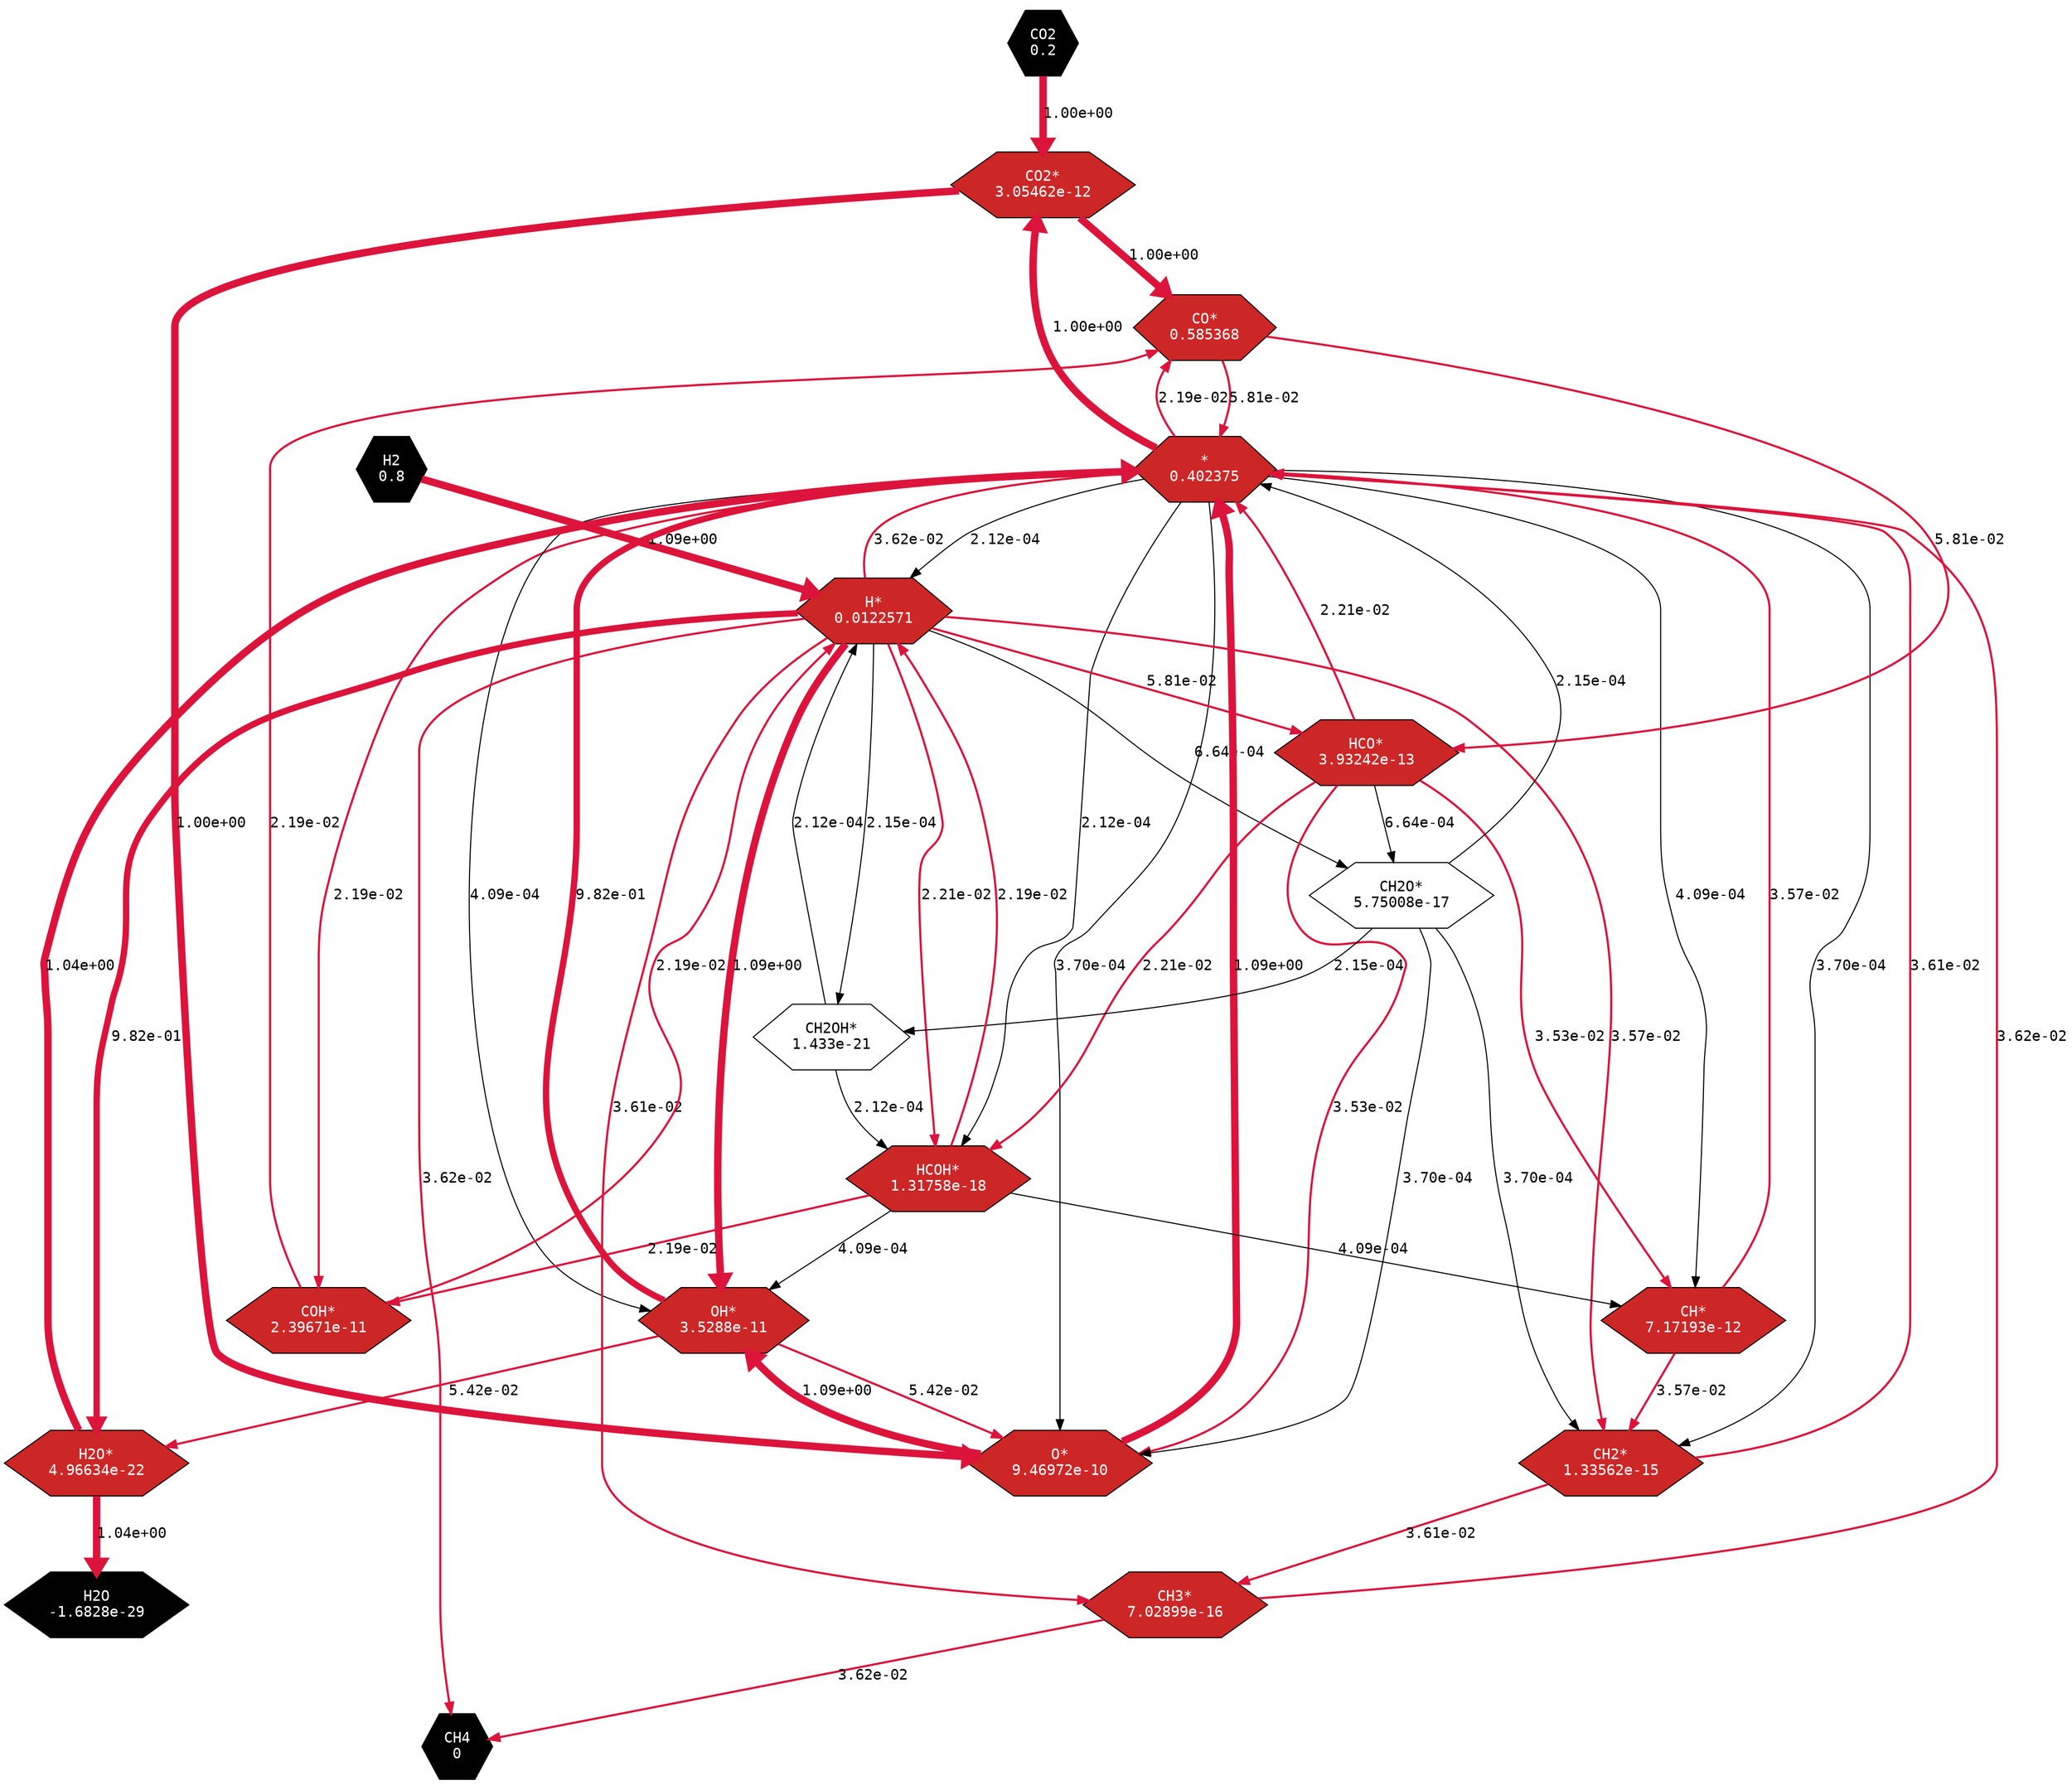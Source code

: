 strict digraph G {
	layout=dot
	rotate=0
	ratio=1
	rankdir=TB
	root=CO2
	"CO2" -> "CO2*" [label="1.00e+00",fontname="monospace",penwidth=7,color=crimson];
	"*" -> "CO2*" [label="1.00e+00",fontname="monospace",penwidth=7,color=crimson];
	"H2" -> "H*" [label="1.09e+00",fontname="monospace",penwidth=7,color=crimson];
	"*" -> "H*" [label="1.09e+00",fontname="monospace",penwidth=7,color=crimson];
	"H2O*" -> "H2O" [label="1.04e+00",fontname="monospace",penwidth=7,color=crimson];
	"H2O*" -> "*" [label="1.04e+00",fontname="monospace",penwidth=7,color=crimson];
	"CO2*" -> "CO*" [label="1.00e+00",fontname="monospace",penwidth=7,color=crimson];
	"CO2*" -> "O*" [label="1.00e+00",fontname="monospace",penwidth=7,color=crimson];
	"*" -> "CO*" [label="1.00e+00",fontname="monospace",penwidth=7,color=crimson];
	"*" -> "O*" [label="1.00e+00",fontname="monospace",penwidth=7,color=crimson];
	"CO*" -> "HCO*" [label="5.81e-02",fontname="monospace",penwidth=2,color=crimson];
	"H*" -> "HCO*" [label="5.81e-02",fontname="monospace",penwidth=2,color=crimson];
	"CO*" -> "*" [label="5.81e-02",fontname="monospace",penwidth=2,color=crimson];
	"H*" -> "*" [label="5.81e-02",fontname="monospace",penwidth=2,color=crimson];
	"HCO*" -> "CH*" [label="3.53e-02",fontname="monospace",penwidth=2,color=crimson];
	"HCO*" -> "O*" [label="3.53e-02",fontname="monospace",penwidth=2,color=crimson];
	"*" -> "CH*" [label="3.53e-02",fontname="monospace",penwidth=2,color=crimson];
	"*" -> "O*" [label="3.53e-02",fontname="monospace",penwidth=2,color=crimson];
	"COH*" -> "CO*" [label="2.19e-02",fontname="monospace",penwidth=2,color=crimson];
	"COH*" -> "H*" [label="2.19e-02",fontname="monospace",penwidth=2,color=crimson];
	"*" -> "CO*" [label="2.19e-02",fontname="monospace",penwidth=2,color=crimson];
	"*" -> "H*" [label="2.19e-02",fontname="monospace",penwidth=2,color=crimson];
	"CH*" -> "CH2*" [label="3.57e-02",fontname="monospace",penwidth=2,color=crimson];
	"CH*" -> "*" [label="3.57e-02",fontname="monospace",penwidth=2,color=crimson];
	"H*" -> "CH2*" [label="3.57e-02",fontname="monospace",penwidth=2,color=crimson];
	"H*" -> "*" [label="3.57e-02",fontname="monospace",penwidth=2,color=crimson];
	"CH2*" -> "CH3*" [label="3.61e-02",fontname="monospace",penwidth=2,color=crimson];
	"CH2*" -> "*" [label="3.61e-02",fontname="monospace",penwidth=2,color=crimson];
	"H*" -> "CH3*" [label="3.61e-02",fontname="monospace",penwidth=2,color=crimson];
	"H*" -> "*" [label="3.61e-02",fontname="monospace",penwidth=2,color=crimson];
	"HCO*" -> "CH2O*" [label="6.64e-04",fontname="monospace",penwidth=1,color=black];
	"HCO*" -> "*" [label="6.64e-04",fontname="monospace",penwidth=1,color=black];
	"H*" -> "CH2O*" [label="6.64e-04",fontname="monospace",penwidth=1,color=black];
	"H*" -> "*" [label="6.64e-04",fontname="monospace",penwidth=1,color=black];
	"HCO*" -> "HCOH*" [label="2.21e-02",fontname="monospace",penwidth=2,color=crimson];
	"HCO*" -> "*" [label="2.21e-02",fontname="monospace",penwidth=2,color=crimson];
	"H*" -> "HCOH*" [label="2.21e-02",fontname="monospace",penwidth=2,color=crimson];
	"H*" -> "*" [label="2.21e-02",fontname="monospace",penwidth=2,color=crimson];
	"HCOH*" -> "COH*" [label="2.19e-02",fontname="monospace",penwidth=2,color=crimson];
	"*" -> "COH*" [label="2.19e-02",fontname="monospace",penwidth=2,color=crimson];
	"HCOH*" -> "H*" [label="2.19e-02",fontname="monospace",penwidth=2,color=crimson];
	"*" -> "H*" [label="2.19e-02",fontname="monospace",penwidth=2,color=crimson];
	"HCOH*" -> "CH*" [label="4.09e-04",fontname="monospace",penwidth=1,color=black];
	"HCOH*" -> "OH*" [label="4.09e-04",fontname="monospace",penwidth=1,color=black];
	"*" -> "CH*" [label="4.09e-04",fontname="monospace",penwidth=1,color=black];
	"*" -> "OH*" [label="4.09e-04",fontname="monospace",penwidth=1,color=black];
	"CH2OH*" -> "HCOH*" [label="2.12e-04",fontname="monospace",penwidth=1,color=black];
	"*" -> "HCOH*" [label="2.12e-04",fontname="monospace",penwidth=1,color=black];
	"CH2OH*" -> "H*" [label="2.12e-04",fontname="monospace",penwidth=1,color=black];
	"*" -> "H*" [label="2.12e-04",fontname="monospace",penwidth=1,color=black];
	"CH2O*" -> "CH2OH*" [label="2.15e-04",fontname="monospace",penwidth=1,color=black];
	"CH2O*" -> "*" [label="2.15e-04",fontname="monospace",penwidth=1,color=black];
	"H*" -> "CH2OH*" [label="2.15e-04",fontname="monospace",penwidth=1,color=black];
	"H*" -> "*" [label="2.15e-04",fontname="monospace",penwidth=1,color=black];
	"CH2O*" -> "CH2*" [label="3.70e-04",fontname="monospace",penwidth=1,color=black];
	"CH2O*" -> "O*" [label="3.70e-04",fontname="monospace",penwidth=1,color=black];
	"*" -> "CH2*" [label="3.70e-04",fontname="monospace",penwidth=1,color=black];
	"*" -> "O*" [label="3.70e-04",fontname="monospace",penwidth=1,color=black];
	"O*" -> "OH*" [label="1.09e+00",fontname="monospace",penwidth=7,color=crimson];
	"O*" -> "*" [label="1.09e+00",fontname="monospace",penwidth=7,color=crimson];
	"H*" -> "OH*" [label="1.09e+00",fontname="monospace",penwidth=7,color=crimson];
	"H*" -> "*" [label="1.09e+00",fontname="monospace",penwidth=7,color=crimson];
	"OH*" -> "H2O*" [label="9.82e-01",fontname="monospace",penwidth=6,color=crimson];
	"OH*" -> "*" [label="9.82e-01",fontname="monospace",penwidth=6,color=crimson];
	"H*" -> "H2O*" [label="9.82e-01",fontname="monospace",penwidth=6,color=crimson];
	"H*" -> "*" [label="9.82e-01",fontname="monospace",penwidth=6,color=crimson];
	"OH*" -> "O*" [label="5.42e-02",fontname="monospace",penwidth=2,color=crimson];
	"OH*" -> "H2O*" [label="5.42e-02",fontname="monospace",penwidth=2,color=crimson];
	"OH*" -> "O*" [label="5.42e-02",fontname="monospace",penwidth=2,color=crimson];
	"OH*" -> "H2O*" [label="5.42e-02",fontname="monospace",penwidth=2,color=crimson];
	"CH3*" -> "CH4" [label="3.62e-02",fontname="monospace",penwidth=2,color=crimson];
	"H*" -> "CH4" [label="3.62e-02",fontname="monospace",penwidth=2,color=crimson];
	"CH3*" -> "*" [label="3.62e-02",fontname="monospace",penwidth=2,color=crimson];
	"H*" -> "*" [label="3.62e-02",fontname="monospace",penwidth=2,color=crimson];
	"CH4"[fontname="monospace",shape=hexagon,label="CH4\n0",fillcolor=black,style=filled,fontcolor=white];
	"HCOH*"[fontname="monospace",shape=hexagon,label="HCOH*\n1.31758e-18",fillcolor=firebrick3,style=filled,fontcolor=white];
	"CH2O*"[fontname="monospace",shape=hexagon,label="CH2O*\n5.75008e-17"];
	"H2O"[fontname="monospace",shape=hexagon,label="H2O\n-1.6828e-29",fillcolor=black,style=filled,fontcolor=white];
	"H*"[fontname="monospace",shape=hexagon,label="H*\n0.0122571",fillcolor=firebrick3,style=filled,fontcolor=white];
	"*"[fontname="monospace",shape=hexagon,label="*\n0.402375",fillcolor=firebrick3,style=filled,fontcolor=white];
	"CH3*"[fontname="monospace",shape=hexagon,label="CH3*\n7.02899e-16",fillcolor=firebrick3,style=filled,fontcolor=white];
	"OH*"[fontname="monospace",shape=hexagon,label="OH*\n3.5288e-11",fillcolor=firebrick3,style=filled,fontcolor=white];
	"H2"[fontname="monospace",shape=hexagon,label="H2\n0.8",fillcolor=black,style=filled,fontcolor=white];
	"CH*"[fontname="monospace",shape=hexagon,label="CH*\n7.17193e-12",fillcolor=firebrick3,style=filled,fontcolor=white];
	"CH2OH*"[fontname="monospace",shape=hexagon,label="CH2OH*\n1.433e-21"];
	"H2O*"[fontname="monospace",shape=hexagon,label="H2O*\n4.96634e-22",fillcolor=firebrick3,style=filled,fontcolor=white];
	"CH2*"[fontname="monospace",shape=hexagon,label="CH2*\n1.33562e-15",fillcolor=firebrick3,style=filled,fontcolor=white];
	"CO*"[fontname="monospace",shape=hexagon,label="CO*\n0.585368",fillcolor=firebrick3,style=filled,fontcolor=white];
	"O*"[fontname="monospace",shape=hexagon,label="O*\n9.46972e-10",fillcolor=firebrick3,style=filled,fontcolor=white];
	"CO2*"[fontname="monospace",shape=hexagon,label="CO2*\n3.05462e-12",fillcolor=firebrick3,style=filled,fontcolor=white];
	"COH*"[fontname="monospace",shape=hexagon,label="COH*\n2.39671e-11",fillcolor=firebrick3,style=filled,fontcolor=white];
	"HCO*"[fontname="monospace",shape=hexagon,label="HCO*\n3.93242e-13",fillcolor=firebrick3,style=filled,fontcolor=white];
	"CO2"[fontname="monospace",shape=hexagon,label="CO2\n0.2",fillcolor=black,style=filled,fontcolor=white];
}
